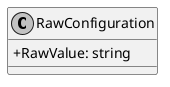 @startuml
skinparam monochrome true
skinparam classAttributeIconSize 0
!startsub default
class RawConfiguration {
    + RawValue: string
}
!endsub
@enduml